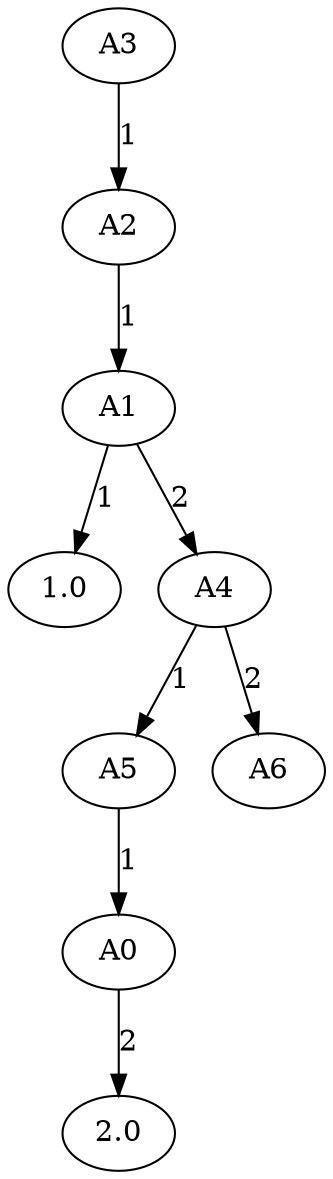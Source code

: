 // Random importance
digraph {
	3 [label=A3]
	2 [label=A2]
	3 -> 2 [label=1]
	1 [label=A1]
	2 -> 1 [label=1]
	1.0 [label=1.0]
	1 -> 1.0 [label=1]
	4 [label=A4]
	1 -> 4 [label=2]
	5 [label=A5]
	4 -> 5 [label=1]
	0 [label=A0]
	5 -> 0 [label=1]
	2.0 [label=2.0]
	0 -> 2.0 [label=2]
	6 [label=A6]
	4 -> 6 [label=2]
}
